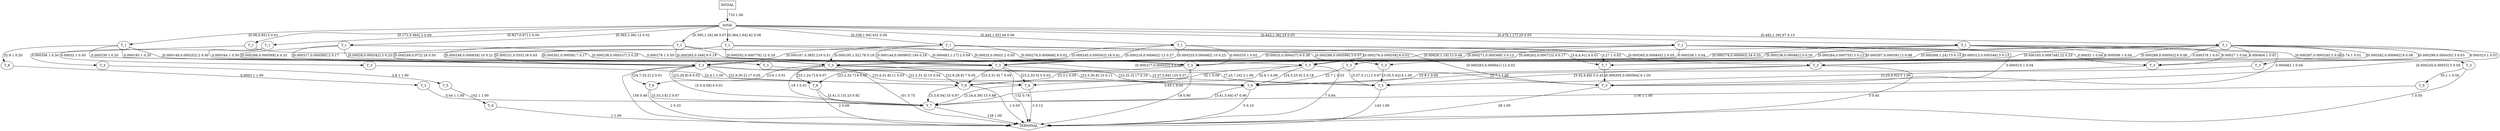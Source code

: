 digraph G {
  0 [label="T_1"];
  1 [label="T_1"];
  2 [label="T_1"];
  3 [label="T_1"];
  4 [label="T_1"];
  5 [label="T_1"];
  6 [label="T_1"];
  7 [label="T_1"];
  8 [label="T_1"];
  9 [label="T_1"];
  10 [label="T_1"];
  11 [label="T_3"];
  12 [label="T_3"];
  13 [label="T_3"];
  14 [label="T_3"];
  15 [label="T_3"];
  16 [label="T_3"];
  17 [label="T_3"];
  18 [label="T_3"];
  19 [label="T_3"];
  20 [label="T_3"];
  21 [label="T_3"];
  22 [label="T_3"];
  23 [label="T_3"];
  24 [label="T_3"];
  25 [label="T_3"];
  26 [label="T_3"];
  27 [label="T_5"];
  28 [label="T_5"];
  29 [label="T_6"];
  30 [label="T_6"];
  31 [label="T_6"];
  32 [label="T_6"];
  33 [label="T_6"];
  34 [label="T_6"];
  35 [label="T_6"];
  36 [label="T_6"];
  37 [label="T_7"];
  38 [label="T_7"];
  39 [label="initial"];
  40 [label="TERMINAL",shape=diamond];
  41 [label="INITIAL",shape=box];
0->22 [label="0.000278 1 0.50"];
0->11 [label="0.000356 1 0.50"];
1->15 [label="0.00032 1 0.50"];
1->26 [label="0.000344 1 0.50"];
2->25 [label="0.000193 1 0.20"];
2->26 [label="0.000339 1 0.20"];
2->24 [label="[0.000148,0.000252] 2 0.40"];
2->29 [label="32.9 1 0.20"];
3->12 [label="[0.000317,0.000395] 2 0.17"];
3->24 [label="[0.000238,0.000337] 3 0.25"];
3->25 [label="[0.00028,0.000342] 3 0.25"];
3->26 [label="[0.000286,0.000569] 4 0.33"];
4->22 [label="[0.000483,1.17] 2 0.04"];
4->18 [label="[0.000317,0.000552] 3 0.06"];
4->24 [label="[0.000265,0.349] 9 0.19"];
4->25 [label="[0.000248,0.000839] 10 0.21"];
4->26 [label="[0.000249,0.972] 24 0.50"];
5->23 [label="[0.00025,0.0003] 2 0.05"];
5->13 [label="[0.000288,0.000599] 3 0.07"];
5->25 [label="[0.000261,0.00056] 7 0.17"];
5->24 [label="[0.000202,0.000776] 12 0.29"];
5->26 [label="[0.000231,0.535] 18 0.43"];
6->22 [label="0.000335 1 0.02"];
6->21 [label="[0.000365,0.000845] 2 0.05"];
6->24 [label="[0.000235,0.000482] 10 0.23"];
6->25 [label="[0.000216,0.000602] 12 0.27"];
6->26 [label="[0.000245,0.000542] 18 0.41"];
6->37 [label="3.27 1 0.02"];
7->14 [label="0.00027 1 0.04"];
7->18 [label="0.000462 1 0.04"];
7->21 [label="0.000506 1 0.04"];
7->20 [label="[0.000287,0.000326] 2 0.08"];
7->24 [label="[0.000284,0.000755] 3 0.12"];
7->25 [label="[0.000236,0.000462] 5 0.20"];
7->26 [label="[0.00026,1.18] 12 0.48"];
8->23 [label="[0.000276,0.000358] 6 0.01"];
8->22 [label="[0.000276,0.000666] 9 0.02"];
8->18 [label="[0.000263,0.000641] 12 0.03"];
8->25 [label="[0.000195,1.52] 78 0.18"];
8->24 [label="[0.000144,0.000905] 104 0.24"];
8->26 [label="[0.000167,0.385] 219 0.51"];
8->37 [label="[3.6,4.91] 4 0.01"];
9->14 [label="0.00032 1 0.04"];
9->22 [label="0.000338 1 0.04"];
9->18 [label="0.000515 1 0.04"];
9->23 [label="[0.000307,0.000391] 2 0.08"];
9->25 [label="[0.000271,0.000369] 3 0.13"];
9->19 [label="[0.000313,0.000346] 3 0.13"];
9->24 [label="[0.000262,0.000723] 4 0.17"];
9->26 [label="[0.00025,0.000437] 9 0.38"];
10->16 [label="0.000323 1 0.01"];
10->23 [label="0.000378 1 0.01"];
10->13 [label="0.000404 1 0.01"];
10->14 [label="[0.000299,0.000435] 3 0.03"];
10->18 [label="[0.000245,0.00053] 5 0.05"];
10->22 [label="[0.000289,0.000502] 6 0.06"];
10->21 [label="[0.000262,0.000692] 8 0.08"];
10->25 [label="[0.000269,1.24] 15 0.15"];
10->24 [label="[0.000165,0.000748] 22 0.23"];
10->26 [label="[0.000174,0.000693] 34 0.35"];
10->37 [label="3.74 1 0.01"];
11->27 [label="3.8 1 1.00"];
12->28 [label="[7.23,7.24] 2 1.00"];
13->28 [label="[3.35,5.42] 4 1.00"];
14->28 [label="[3.23,4.52] 5 1.00"];
15->35 [label="22.4 1 1.00"];
16->36 [label="22.7 1 1.00"];
17->38 [label="3.44 1 1.00"];
18->40 [label=" 28 1.00"];
19->28 [label="[3.07,3.11] 2 0.67"];
19->36 [label="22.7 1 0.33"];
20->30 [label="35.1 1 0.50"];
20->40 [label=" 1 0.50"];
21->28 [label="[3.32,4.69] 5 0.45"];
21->36 [label="22.8 1 0.09"];
21->40 [label=" 5 0.45"];
22->35 [label="23.3 1 0.05"];
22->38 [label="3.65 1 0.05"];
22->40 [label=" 18 0.90"];
23->35 [label="32 1 0.09"];
23->33 [label="32.6 1 0.09"];
23->36 [label="[24.5,25.9] 2 0.18"];
23->40 [label=" 7 0.64"];
24->33 [label="[23.2,33.5] 5 0.03"];
24->35 [label="[23.5,31.9] 7 0.04"];
24->34 [label="[23.2,32.7] 8 0.05"];
24->36 [label="[23,32.3] 17 0.10"];
24->40 [label=" 132 0.78"];
25->32 [label="23.6 1 0.01"];
25->35 [label="[22.9,28.8] 7 0.05"];
25->34 [label="[23.1,24.7] 9 0.07"];
25->36 [label="[23.3,30.8] 15 0.11"];
25->38 [label="19 1 0.01"];
25->40 [label=" 101 0.75"];
26->28 [label="[3.37,5.84] 125 0.37"];
26->32 [label="[24.7,33.2] 2 0.01"];
26->34 [label="[23,29.8] 8 0.02"];
26->33 [label="[23.4,31.8] 11 0.03"];
26->36 [label="[23.2,31.4] 15 0.04"];
26->35 [label="[22.9,30.2] 17 0.05"];
26->38 [label="[3.5,4.58] 4 0.01"];
26->40 [label=" 158 0.46"];
27->31 [label="102 1 1.00"];
28->40 [label=" 143 1.00"];
29->17 [label="0.0003 1 1.00"];
30->38 [label="3.56 1 1.00"];
31->40 [label=" 1 1.00"];
32->38 [label="[3.33,3.6] 2 0.67"];
32->40 [label=" 1 0.33"];
33->38 [label="[3.24,4.39] 15 0.88"];
33->40 [label=" 2 0.12"];
34->38 [label="[3.41,5.15] 23 0.92"];
34->40 [label=" 2 0.08"];
35->38 [label="[3.3,6.04] 33 0.97"];
35->40 [label=" 1 0.03"];
36->38 [label="[3.41,5.64] 47 0.90"];
36->40 [label=" 5 0.10"];
37->18 [label="[0.000305,0.000564] 6 1.00"];
38->40 [label=" 128 1.00"];
39->0 [label="[0.171,0.484] 2 0.00"];
39->1 [label="[0.827,0.97] 2 0.00"];
39->2 [label="[0.56,0.85] 5 0.01"];
39->3 [label="[0.365,1.06] 12 0.02"];
39->9 [label="[0.643,1.36] 24 0.03"];
39->7 [label="[0.478,1.27] 25 0.03"];
39->5 [label="[0.364,1.64] 42 0.06"];
39->6 [label="[0.445,1.92] 44 0.06"];
39->4 [label="[0.395,1.26] 48 0.07"];
39->10 [label="[0.482,1.39] 97 0.13"];
39->8 [label="[0.338,1.84] 432 0.59"];
41->39 [label=" 733 1.00"];
}
